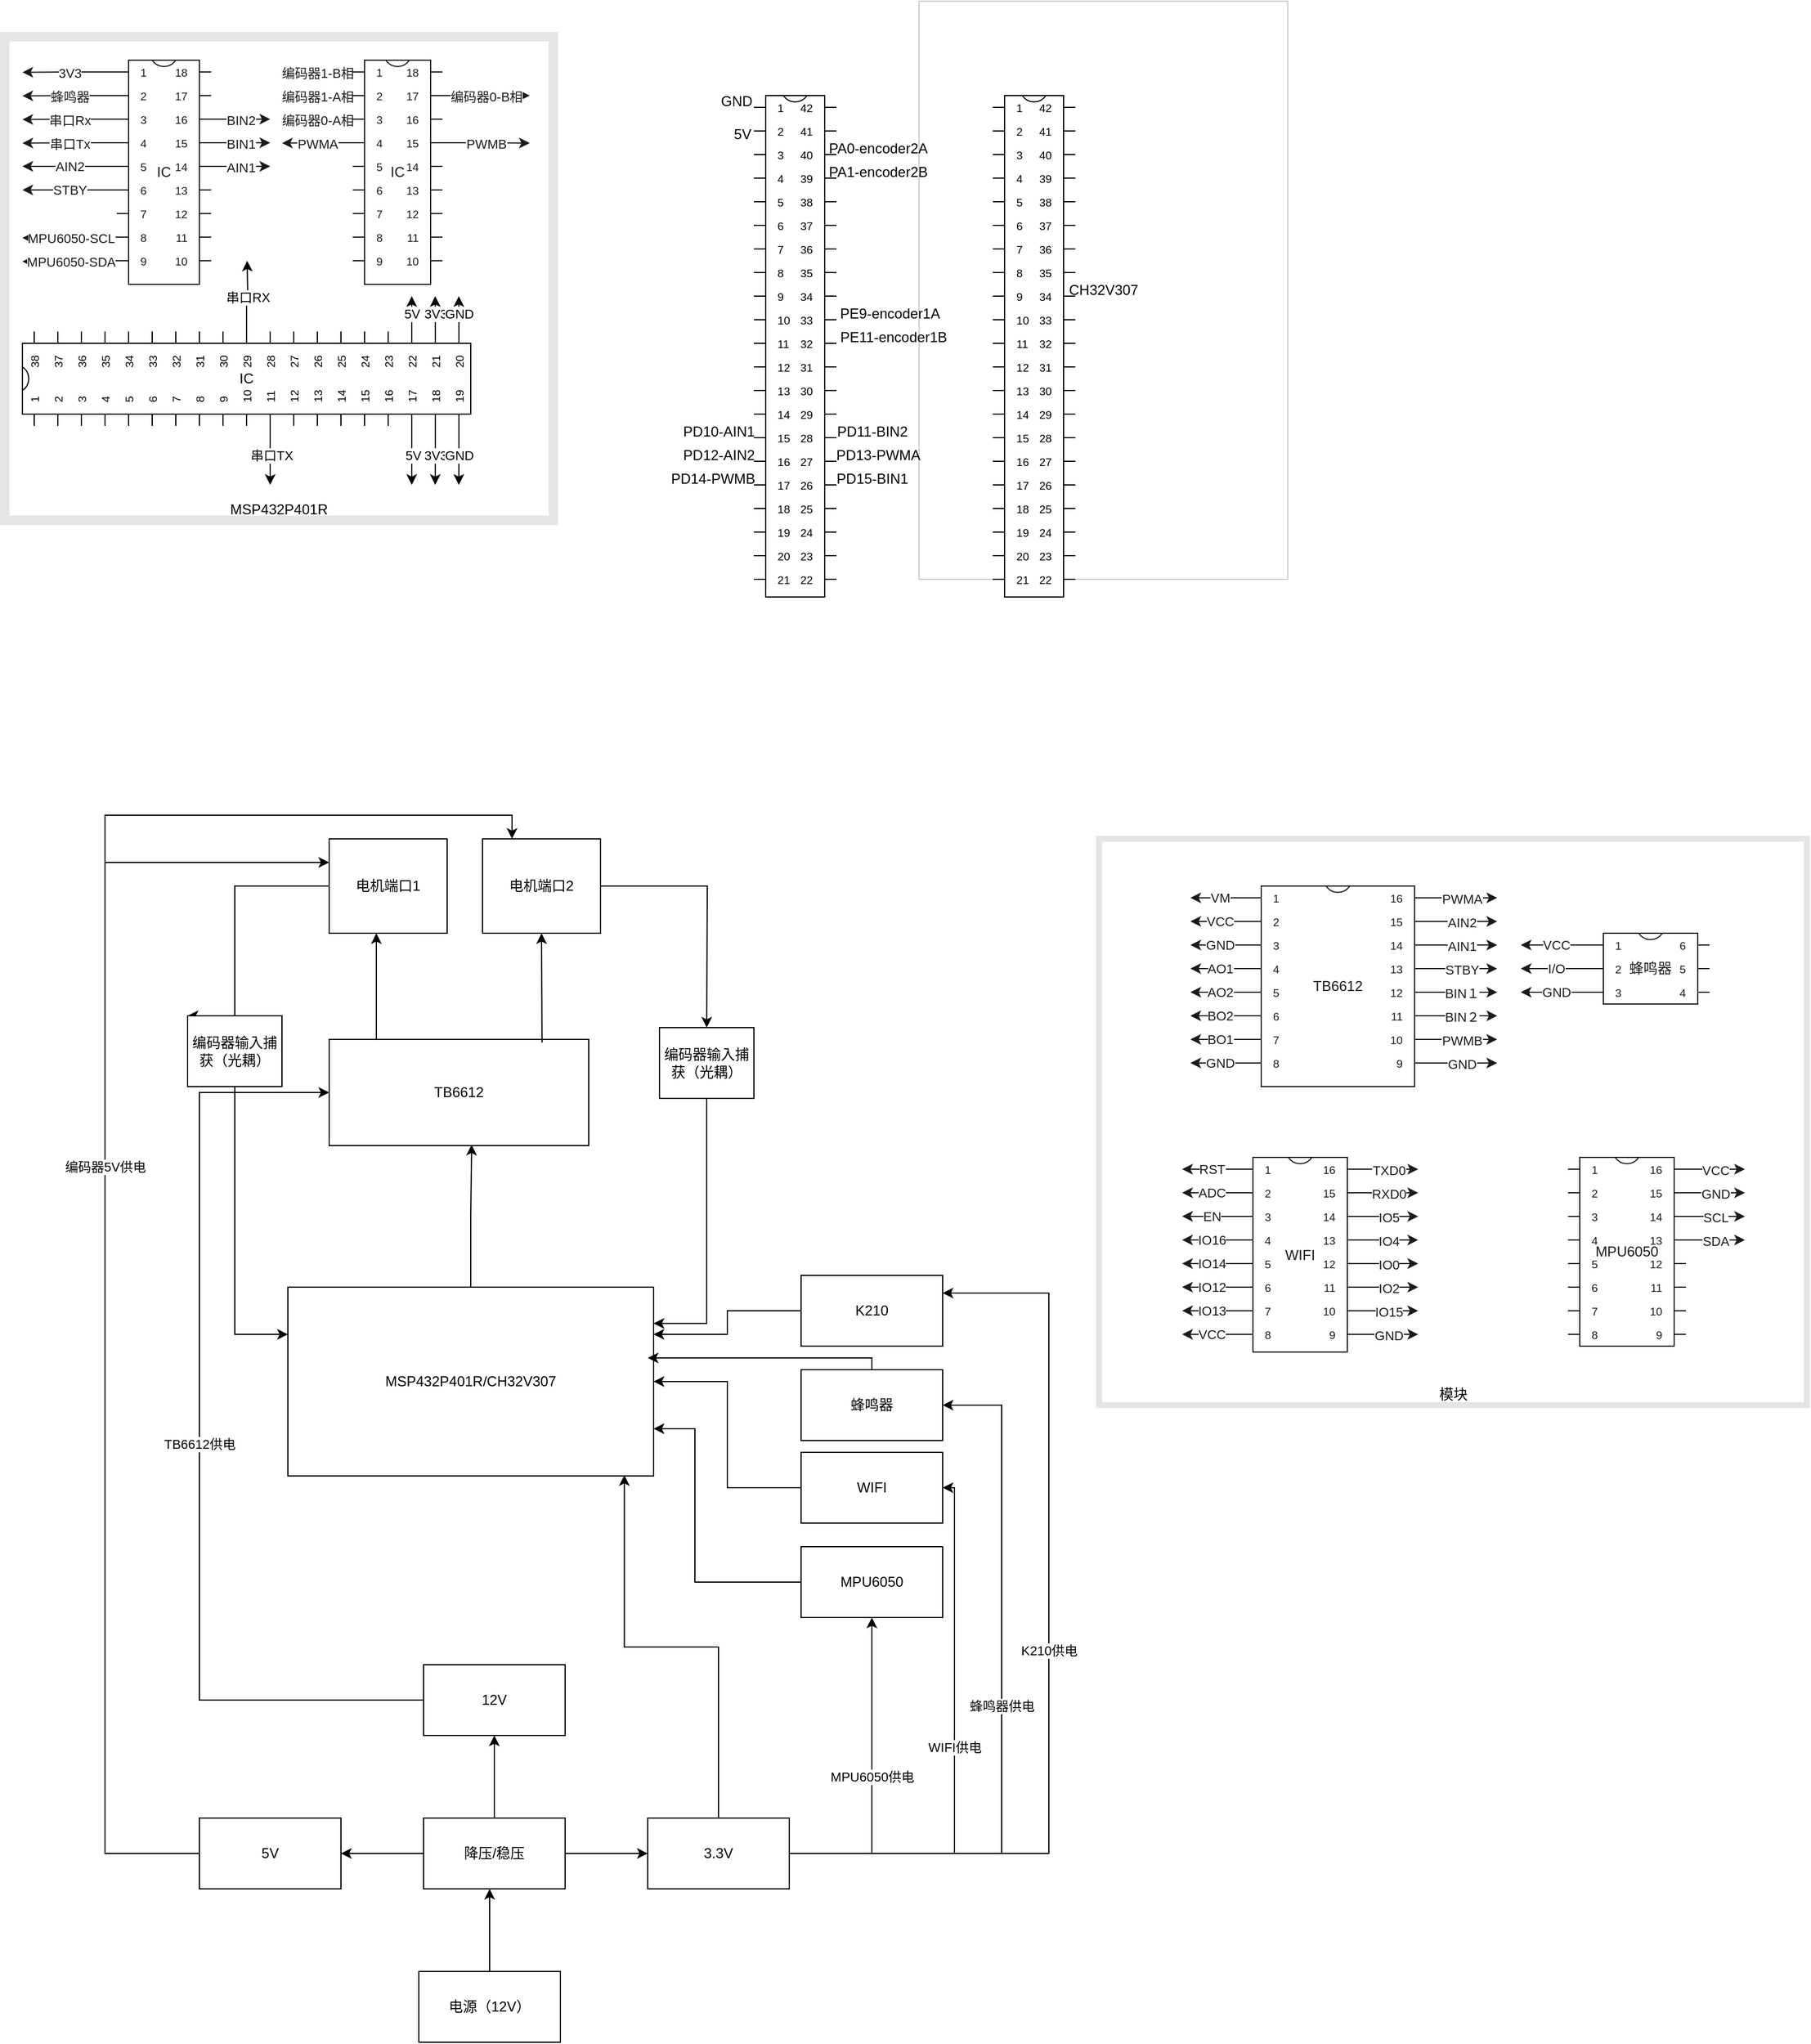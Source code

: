 <mxfile version="21.3.2" type="github">
  <diagram name="第 1 页" id="4RQRIDMLdJYoDIxO6LaD">
    <mxGraphModel dx="2133" dy="2012" grid="1" gridSize="10" guides="1" tooltips="1" connect="1" arrows="1" fold="1" page="1" pageScale="1" pageWidth="827" pageHeight="1169" math="0" shadow="0">
      <root>
        <mxCell id="0" />
        <mxCell id="1" parent="0" />
        <mxCell id="7oOkEhp5kZGitP19kNJP-5" value="3V3" style="edgeStyle=orthogonalEdgeStyle;rounded=0;orthogonalLoop=1;jettySize=auto;html=1;exitX=0;exitY=0;exitDx=0;exitDy=10;exitPerimeter=0;" parent="1" source="7oOkEhp5kZGitP19kNJP-4" edge="1">
          <mxGeometry relative="1" as="geometry">
            <mxPoint x="-1620" y="50.294" as="targetPoint" />
          </mxGeometry>
        </mxCell>
        <mxCell id="7oOkEhp5kZGitP19kNJP-6" value="蜂鸣器" style="edgeStyle=orthogonalEdgeStyle;rounded=0;orthogonalLoop=1;jettySize=auto;html=1;exitX=0;exitY=0;exitDx=0;exitDy=30;exitPerimeter=0;" parent="1" source="7oOkEhp5kZGitP19kNJP-4" edge="1">
          <mxGeometry relative="1" as="geometry">
            <mxPoint x="-1620" y="70.294" as="targetPoint" />
          </mxGeometry>
        </mxCell>
        <mxCell id="7oOkEhp5kZGitP19kNJP-7" value="串口Rx" style="edgeStyle=orthogonalEdgeStyle;rounded=0;orthogonalLoop=1;jettySize=auto;html=1;exitX=0;exitY=0;exitDx=0;exitDy=50;exitPerimeter=0;" parent="1" source="7oOkEhp5kZGitP19kNJP-4" edge="1">
          <mxGeometry relative="1" as="geometry">
            <mxPoint x="-1620" y="90.294" as="targetPoint" />
          </mxGeometry>
        </mxCell>
        <mxCell id="7oOkEhp5kZGitP19kNJP-8" value="串口Tx" style="edgeStyle=orthogonalEdgeStyle;rounded=0;orthogonalLoop=1;jettySize=auto;html=1;exitX=0;exitY=0;exitDx=0;exitDy=70;exitPerimeter=0;" parent="1" source="7oOkEhp5kZGitP19kNJP-4" edge="1">
          <mxGeometry relative="1" as="geometry">
            <mxPoint x="-1620" y="110.294" as="targetPoint" />
          </mxGeometry>
        </mxCell>
        <mxCell id="7oOkEhp5kZGitP19kNJP-9" value="MPU6050-SCL" style="edgeStyle=orthogonalEdgeStyle;rounded=0;orthogonalLoop=1;jettySize=auto;html=1;exitX=0;exitY=0;exitDx=0;exitDy=150;exitPerimeter=0;" parent="1" source="7oOkEhp5kZGitP19kNJP-4" edge="1">
          <mxGeometry relative="1" as="geometry">
            <mxPoint x="-1620" y="190.588" as="targetPoint" />
          </mxGeometry>
        </mxCell>
        <mxCell id="7oOkEhp5kZGitP19kNJP-10" value="MPU6050-SDA" style="edgeStyle=orthogonalEdgeStyle;rounded=0;orthogonalLoop=1;jettySize=auto;html=1;exitX=0;exitY=0;exitDx=0;exitDy=170;exitPerimeter=0;" parent="1" source="7oOkEhp5kZGitP19kNJP-4" edge="1">
          <mxGeometry relative="1" as="geometry">
            <mxPoint x="-1620" y="210.588" as="targetPoint" />
          </mxGeometry>
        </mxCell>
        <mxCell id="MO8FU0NqbktEjK6P2WLh-2" value="AIN2" style="edgeStyle=orthogonalEdgeStyle;rounded=0;orthogonalLoop=1;jettySize=auto;html=1;exitX=0;exitY=0;exitDx=0;exitDy=90;exitPerimeter=0;" edge="1" parent="1" source="7oOkEhp5kZGitP19kNJP-4">
          <mxGeometry relative="1" as="geometry">
            <mxPoint x="-1620" y="130" as="targetPoint" />
          </mxGeometry>
        </mxCell>
        <mxCell id="MO8FU0NqbktEjK6P2WLh-3" value="AIN1" style="edgeStyle=orthogonalEdgeStyle;rounded=0;orthogonalLoop=1;jettySize=auto;html=1;exitX=1;exitY=0;exitDx=0;exitDy=90;exitPerimeter=0;" edge="1" parent="1" source="7oOkEhp5kZGitP19kNJP-4">
          <mxGeometry relative="1" as="geometry">
            <mxPoint x="-1410" y="130" as="targetPoint" />
          </mxGeometry>
        </mxCell>
        <mxCell id="MO8FU0NqbktEjK6P2WLh-4" value="BIN1" style="edgeStyle=orthogonalEdgeStyle;rounded=0;orthogonalLoop=1;jettySize=auto;html=1;exitX=1;exitY=0;exitDx=0;exitDy=70;exitPerimeter=0;" edge="1" parent="1" source="7oOkEhp5kZGitP19kNJP-4">
          <mxGeometry relative="1" as="geometry">
            <mxPoint x="-1410" y="110" as="targetPoint" />
          </mxGeometry>
        </mxCell>
        <mxCell id="MO8FU0NqbktEjK6P2WLh-5" value="BIN2" style="edgeStyle=orthogonalEdgeStyle;rounded=0;orthogonalLoop=1;jettySize=auto;html=1;exitX=1;exitY=0;exitDx=0;exitDy=50;exitPerimeter=0;" edge="1" parent="1" source="7oOkEhp5kZGitP19kNJP-4">
          <mxGeometry relative="1" as="geometry">
            <mxPoint x="-1410" y="90" as="targetPoint" />
          </mxGeometry>
        </mxCell>
        <mxCell id="MO8FU0NqbktEjK6P2WLh-6" value="STBY" style="edgeStyle=orthogonalEdgeStyle;rounded=0;orthogonalLoop=1;jettySize=auto;html=1;exitX=0;exitY=0;exitDx=0;exitDy=110;exitPerimeter=0;" edge="1" parent="1" source="7oOkEhp5kZGitP19kNJP-4">
          <mxGeometry relative="1" as="geometry">
            <mxPoint x="-1620" y="150" as="targetPoint" />
          </mxGeometry>
        </mxCell>
        <mxCell id="7oOkEhp5kZGitP19kNJP-4" value="IC" style="shadow=0;dashed=0;align=center;html=1;strokeWidth=1;shape=mxgraph.electrical.logic_gates.dual_inline_ic;labelNames=a,b,c,d,e,f,g,h,i,j,k,l,m,n,o,p,q,r,s,t;whiteSpace=wrap;" parent="1" vertex="1">
          <mxGeometry x="-1540" y="40" width="80" height="190" as="geometry" />
        </mxCell>
        <mxCell id="7oOkEhp5kZGitP19kNJP-12" value="编码器1-B相" style="edgeStyle=orthogonalEdgeStyle;rounded=0;orthogonalLoop=1;jettySize=auto;html=1;exitX=0;exitY=0;exitDx=0;exitDy=10;exitPerimeter=0;" parent="1" source="7oOkEhp5kZGitP19kNJP-11" edge="1">
          <mxGeometry relative="1" as="geometry">
            <mxPoint x="-1400" y="50.294" as="targetPoint" />
          </mxGeometry>
        </mxCell>
        <mxCell id="7oOkEhp5kZGitP19kNJP-13" value="编码器1-A相" style="edgeStyle=orthogonalEdgeStyle;rounded=0;orthogonalLoop=1;jettySize=auto;html=1;exitX=0;exitY=0;exitDx=0;exitDy=30;exitPerimeter=0;" parent="1" source="7oOkEhp5kZGitP19kNJP-11" edge="1">
          <mxGeometry relative="1" as="geometry">
            <mxPoint x="-1400" y="70.294" as="targetPoint" />
          </mxGeometry>
        </mxCell>
        <mxCell id="7oOkEhp5kZGitP19kNJP-14" value="编码器0-A相" style="edgeStyle=orthogonalEdgeStyle;rounded=0;orthogonalLoop=1;jettySize=auto;html=1;exitX=0;exitY=0;exitDx=0;exitDy=50;exitPerimeter=0;" parent="1" source="7oOkEhp5kZGitP19kNJP-11" edge="1">
          <mxGeometry relative="1" as="geometry">
            <mxPoint x="-1400" y="90.294" as="targetPoint" />
          </mxGeometry>
        </mxCell>
        <mxCell id="7oOkEhp5kZGitP19kNJP-15" value="编码器0-B相" style="edgeStyle=orthogonalEdgeStyle;rounded=0;orthogonalLoop=1;jettySize=auto;html=1;exitX=1;exitY=0;exitDx=0;exitDy=30;exitPerimeter=0;" parent="1" source="7oOkEhp5kZGitP19kNJP-11" edge="1">
          <mxGeometry relative="1" as="geometry">
            <mxPoint x="-1190" y="70" as="targetPoint" />
          </mxGeometry>
        </mxCell>
        <mxCell id="7oOkEhp5kZGitP19kNJP-16" value="PWMA" style="edgeStyle=orthogonalEdgeStyle;rounded=0;orthogonalLoop=1;jettySize=auto;html=1;exitX=0;exitY=0;exitDx=0;exitDy=70;exitPerimeter=0;" parent="1" source="7oOkEhp5kZGitP19kNJP-11" edge="1">
          <mxGeometry relative="1" as="geometry">
            <mxPoint x="-1400" y="110.294" as="targetPoint" />
          </mxGeometry>
        </mxCell>
        <mxCell id="7oOkEhp5kZGitP19kNJP-17" value="PWMB" style="edgeStyle=orthogonalEdgeStyle;rounded=0;orthogonalLoop=1;jettySize=auto;html=1;exitX=1;exitY=0;exitDx=0;exitDy=70;exitPerimeter=0;" parent="1" source="7oOkEhp5kZGitP19kNJP-11" edge="1">
          <mxGeometry relative="1" as="geometry">
            <mxPoint x="-1190" y="110.294" as="targetPoint" />
          </mxGeometry>
        </mxCell>
        <mxCell id="7oOkEhp5kZGitP19kNJP-11" value="IC" style="shadow=0;dashed=0;align=center;html=1;strokeWidth=1;shape=mxgraph.electrical.logic_gates.dual_inline_ic;labelNames=a,b,c,d,e,f,g,h,i,j,k,l,m,n,o,p,q,r,s,t;whiteSpace=wrap;" parent="1" vertex="1">
          <mxGeometry x="-1340" y="40" width="76" height="190" as="geometry" />
        </mxCell>
        <mxCell id="7oOkEhp5kZGitP19kNJP-21" value="MSP432P401R" style="rounded=0;whiteSpace=wrap;html=1;opacity=10;strokeWidth=8;verticalAlign=bottom;" parent="1" vertex="1">
          <mxGeometry x="-1635" y="20" width="465" height="410" as="geometry" />
        </mxCell>
        <mxCell id="mtPJdMyPD3it5thuRqm9-3" value="CH32V307" style="rounded=0;whiteSpace=wrap;html=1;direction=west;opacity=20;" parent="1" vertex="1">
          <mxGeometry x="-860" y="-10" width="312.5" height="490" as="geometry" />
        </mxCell>
        <mxCell id="kjnaJpP2lzRste4OKSby-2" style="edgeStyle=orthogonalEdgeStyle;rounded=0;orthogonalLoop=1;jettySize=auto;html=1;" edge="1" parent="1">
          <mxGeometry relative="1" as="geometry">
            <mxPoint x="-1030" y="80.053" as="targetPoint" />
            <mxPoint x="-1030" y="80" as="sourcePoint" />
          </mxGeometry>
        </mxCell>
        <mxCell id="mtPJdMyPD3it5thuRqm9-6" value="" style="shadow=0;dashed=0;align=center;html=1;strokeWidth=1;shape=mxgraph.electrical.logic_gates.dual_inline_ic;labelNames=a,b,c,d,e,f,g,h,i,j,k,l,m,n,o,p,q,r,s,t;whiteSpace=wrap;direction=east;" parent="1" vertex="1">
          <mxGeometry x="-1000" y="70" width="70" height="425" as="geometry" />
        </mxCell>
        <mxCell id="mtPJdMyPD3it5thuRqm9-8" value="" style="shadow=0;dashed=0;align=center;html=1;strokeWidth=1;shape=mxgraph.electrical.logic_gates.dual_inline_ic;labelNames=a,b,c,d,e,f,g,h,i,j,k,l,m,n,o,p,q,r,s,t;whiteSpace=wrap;direction=east;" parent="1" vertex="1">
          <mxGeometry x="-797.5" y="70" width="70" height="425" as="geometry" />
        </mxCell>
        <mxCell id="7oOkEhp5kZGitP19kNJP-30" value="串口RX" style="edgeStyle=orthogonalEdgeStyle;rounded=0;orthogonalLoop=1;jettySize=auto;html=1;exitX=1;exitY=0;exitDx=0;exitDy=190;exitPerimeter=0;" parent="1" source="7oOkEhp5kZGitP19kNJP-23" edge="1">
          <mxGeometry relative="1" as="geometry">
            <mxPoint x="-1429.529" y="210" as="targetPoint" />
          </mxGeometry>
        </mxCell>
        <mxCell id="7oOkEhp5kZGitP19kNJP-31" value="串口TX" style="edgeStyle=orthogonalEdgeStyle;rounded=0;orthogonalLoop=1;jettySize=auto;html=1;exitX=0;exitY=0;exitDx=0;exitDy=210;exitPerimeter=0;" parent="1" source="7oOkEhp5kZGitP19kNJP-23" edge="1">
          <mxGeometry relative="1" as="geometry">
            <mxPoint x="-1410" y="400" as="targetPoint" />
          </mxGeometry>
        </mxCell>
        <mxCell id="7oOkEhp5kZGitP19kNJP-32" value="5V" style="edgeStyle=orthogonalEdgeStyle;rounded=0;orthogonalLoop=1;jettySize=auto;html=1;exitX=0;exitY=0;exitDx=0;exitDy=330;exitPerimeter=0;" parent="1" source="7oOkEhp5kZGitP19kNJP-23" edge="1">
          <mxGeometry relative="1" as="geometry">
            <mxPoint x="-1290" y="400" as="targetPoint" />
          </mxGeometry>
        </mxCell>
        <mxCell id="7oOkEhp5kZGitP19kNJP-33" value="5V" style="edgeStyle=orthogonalEdgeStyle;rounded=0;orthogonalLoop=1;jettySize=auto;html=1;exitX=1;exitY=0;exitDx=0;exitDy=330;exitPerimeter=0;" parent="1" source="7oOkEhp5kZGitP19kNJP-23" edge="1">
          <mxGeometry relative="1" as="geometry">
            <mxPoint x="-1290" y="240" as="targetPoint" />
          </mxGeometry>
        </mxCell>
        <mxCell id="7oOkEhp5kZGitP19kNJP-34" value="3V3" style="edgeStyle=orthogonalEdgeStyle;rounded=0;orthogonalLoop=1;jettySize=auto;html=1;exitX=1;exitY=0;exitDx=0;exitDy=350;exitPerimeter=0;" parent="1" source="7oOkEhp5kZGitP19kNJP-23" edge="1">
          <mxGeometry relative="1" as="geometry">
            <mxPoint x="-1270.118" y="240" as="targetPoint" />
          </mxGeometry>
        </mxCell>
        <mxCell id="7oOkEhp5kZGitP19kNJP-35" value="3V3" style="edgeStyle=orthogonalEdgeStyle;rounded=0;orthogonalLoop=1;jettySize=auto;html=1;exitX=0;exitY=0;exitDx=0;exitDy=350;exitPerimeter=0;" parent="1" source="7oOkEhp5kZGitP19kNJP-23" edge="1">
          <mxGeometry relative="1" as="geometry">
            <mxPoint x="-1270.118" y="400" as="targetPoint" />
          </mxGeometry>
        </mxCell>
        <mxCell id="7oOkEhp5kZGitP19kNJP-36" value="GND" style="edgeStyle=orthogonalEdgeStyle;rounded=0;orthogonalLoop=1;jettySize=auto;html=1;exitX=1;exitY=0;exitDx=0;exitDy=370;exitPerimeter=0;" parent="1" source="7oOkEhp5kZGitP19kNJP-23" edge="1">
          <mxGeometry relative="1" as="geometry">
            <mxPoint x="-1250.118" y="240" as="targetPoint" />
          </mxGeometry>
        </mxCell>
        <mxCell id="7oOkEhp5kZGitP19kNJP-37" value="GND" style="edgeStyle=orthogonalEdgeStyle;rounded=0;orthogonalLoop=1;jettySize=auto;html=1;exitX=0;exitY=0;exitDx=0;exitDy=370;exitPerimeter=0;" parent="1" source="7oOkEhp5kZGitP19kNJP-23" edge="1">
          <mxGeometry relative="1" as="geometry">
            <mxPoint x="-1250.118" y="400" as="targetPoint" />
          </mxGeometry>
        </mxCell>
        <mxCell id="7oOkEhp5kZGitP19kNJP-23" value="IC" style="shadow=0;dashed=0;align=center;html=1;strokeWidth=1;shape=mxgraph.electrical.logic_gates.dual_inline_ic;labelNames=a,b,c,d,e,f,g,h,i,j,k,l,m,n,o,p,q,r,s,t;whiteSpace=wrap;direction=north;" parent="1" vertex="1">
          <mxGeometry x="-1620" y="270" width="380" height="80" as="geometry" />
        </mxCell>
        <mxCell id="wJLNDGD5_7E6sabM3iuJ-67" value="VM" style="edgeStyle=orthogonalEdgeStyle;rounded=0;orthogonalLoop=1;jettySize=auto;html=1;exitX=0;exitY=0;exitDx=0;exitDy=10;exitPerimeter=0;" parent="1" source="iiV69RFDK4PhL_hD-x7v-1" edge="1">
          <mxGeometry relative="1" as="geometry">
            <mxPoint x="-630" y="750" as="targetPoint" />
          </mxGeometry>
        </mxCell>
        <mxCell id="wJLNDGD5_7E6sabM3iuJ-68" value="VCC" style="edgeStyle=orthogonalEdgeStyle;rounded=0;orthogonalLoop=1;jettySize=auto;html=1;exitX=0;exitY=0;exitDx=0;exitDy=30;exitPerimeter=0;" parent="1" source="iiV69RFDK4PhL_hD-x7v-1" edge="1">
          <mxGeometry relative="1" as="geometry">
            <mxPoint x="-630" y="770" as="targetPoint" />
          </mxGeometry>
        </mxCell>
        <mxCell id="wJLNDGD5_7E6sabM3iuJ-69" value="GND" style="edgeStyle=orthogonalEdgeStyle;rounded=0;orthogonalLoop=1;jettySize=auto;html=1;exitX=0;exitY=0;exitDx=0;exitDy=50;exitPerimeter=0;" parent="1" source="iiV69RFDK4PhL_hD-x7v-1" edge="1">
          <mxGeometry relative="1" as="geometry">
            <mxPoint x="-630" y="790" as="targetPoint" />
          </mxGeometry>
        </mxCell>
        <mxCell id="wJLNDGD5_7E6sabM3iuJ-70" value="AO1" style="edgeStyle=orthogonalEdgeStyle;rounded=0;orthogonalLoop=1;jettySize=auto;html=1;exitX=0;exitY=0;exitDx=0;exitDy=70;exitPerimeter=0;" parent="1" source="iiV69RFDK4PhL_hD-x7v-1" edge="1">
          <mxGeometry relative="1" as="geometry">
            <mxPoint x="-630" y="810" as="targetPoint" />
          </mxGeometry>
        </mxCell>
        <mxCell id="wJLNDGD5_7E6sabM3iuJ-71" value="AO2" style="edgeStyle=orthogonalEdgeStyle;rounded=0;orthogonalLoop=1;jettySize=auto;html=1;exitX=0;exitY=0;exitDx=0;exitDy=90;exitPerimeter=0;" parent="1" source="iiV69RFDK4PhL_hD-x7v-1" edge="1">
          <mxGeometry relative="1" as="geometry">
            <mxPoint x="-630" y="830" as="targetPoint" />
          </mxGeometry>
        </mxCell>
        <mxCell id="wJLNDGD5_7E6sabM3iuJ-72" value="BO2" style="edgeStyle=orthogonalEdgeStyle;rounded=0;orthogonalLoop=1;jettySize=auto;html=1;exitX=0;exitY=0;exitDx=0;exitDy=110;exitPerimeter=0;" parent="1" source="iiV69RFDK4PhL_hD-x7v-1" edge="1">
          <mxGeometry relative="1" as="geometry">
            <mxPoint x="-630" y="850" as="targetPoint" />
          </mxGeometry>
        </mxCell>
        <mxCell id="wJLNDGD5_7E6sabM3iuJ-73" value="BO1" style="edgeStyle=orthogonalEdgeStyle;rounded=0;orthogonalLoop=1;jettySize=auto;html=1;exitX=0;exitY=0;exitDx=0;exitDy=130;exitPerimeter=0;" parent="1" source="iiV69RFDK4PhL_hD-x7v-1" edge="1">
          <mxGeometry relative="1" as="geometry">
            <mxPoint x="-630" y="870" as="targetPoint" />
          </mxGeometry>
        </mxCell>
        <mxCell id="wJLNDGD5_7E6sabM3iuJ-74" value="GND" style="edgeStyle=orthogonalEdgeStyle;rounded=0;orthogonalLoop=1;jettySize=auto;html=1;exitX=0;exitY=0;exitDx=0;exitDy=150;exitPerimeter=0;" parent="1" source="iiV69RFDK4PhL_hD-x7v-1" edge="1">
          <mxGeometry relative="1" as="geometry">
            <mxPoint x="-630" y="890" as="targetPoint" />
          </mxGeometry>
        </mxCell>
        <mxCell id="wJLNDGD5_7E6sabM3iuJ-75" value="PWMA" style="edgeStyle=orthogonalEdgeStyle;rounded=0;orthogonalLoop=1;jettySize=auto;html=1;exitX=1;exitY=0;exitDx=0;exitDy=10;exitPerimeter=0;" parent="1" source="iiV69RFDK4PhL_hD-x7v-1" edge="1">
          <mxGeometry relative="1" as="geometry">
            <mxPoint x="-370" y="750" as="targetPoint" />
          </mxGeometry>
        </mxCell>
        <mxCell id="wJLNDGD5_7E6sabM3iuJ-76" value="AIN2" style="edgeStyle=orthogonalEdgeStyle;rounded=0;orthogonalLoop=1;jettySize=auto;html=1;exitX=1;exitY=0;exitDx=0;exitDy=30;exitPerimeter=0;" parent="1" source="iiV69RFDK4PhL_hD-x7v-1" edge="1">
          <mxGeometry relative="1" as="geometry">
            <mxPoint x="-370" y="770" as="targetPoint" />
          </mxGeometry>
        </mxCell>
        <mxCell id="wJLNDGD5_7E6sabM3iuJ-77" value="AIN1" style="edgeStyle=orthogonalEdgeStyle;rounded=0;orthogonalLoop=1;jettySize=auto;html=1;exitX=1;exitY=0;exitDx=0;exitDy=50;exitPerimeter=0;" parent="1" source="iiV69RFDK4PhL_hD-x7v-1" edge="1">
          <mxGeometry relative="1" as="geometry">
            <mxPoint x="-370" y="790" as="targetPoint" />
          </mxGeometry>
        </mxCell>
        <mxCell id="wJLNDGD5_7E6sabM3iuJ-78" value="STBY" style="edgeStyle=orthogonalEdgeStyle;rounded=0;orthogonalLoop=1;jettySize=auto;html=1;exitX=1;exitY=0;exitDx=0;exitDy=70;exitPerimeter=0;" parent="1" source="iiV69RFDK4PhL_hD-x7v-1" edge="1">
          <mxGeometry relative="1" as="geometry">
            <mxPoint x="-370" y="810" as="targetPoint" />
          </mxGeometry>
        </mxCell>
        <mxCell id="wJLNDGD5_7E6sabM3iuJ-79" value="BIN１" style="edgeStyle=orthogonalEdgeStyle;rounded=0;orthogonalLoop=1;jettySize=auto;html=1;exitX=1;exitY=0;exitDx=0;exitDy=90;exitPerimeter=0;" parent="1" source="iiV69RFDK4PhL_hD-x7v-1" edge="1">
          <mxGeometry relative="1" as="geometry">
            <mxPoint x="-370" y="830" as="targetPoint" />
          </mxGeometry>
        </mxCell>
        <mxCell id="wJLNDGD5_7E6sabM3iuJ-80" value="BIN２" style="edgeStyle=orthogonalEdgeStyle;rounded=0;orthogonalLoop=1;jettySize=auto;html=1;exitX=1;exitY=0;exitDx=0;exitDy=110;exitPerimeter=0;" parent="1" source="iiV69RFDK4PhL_hD-x7v-1" edge="1">
          <mxGeometry relative="1" as="geometry">
            <mxPoint x="-370" y="850" as="targetPoint" />
          </mxGeometry>
        </mxCell>
        <mxCell id="wJLNDGD5_7E6sabM3iuJ-81" value="PWMB" style="edgeStyle=orthogonalEdgeStyle;rounded=0;orthogonalLoop=1;jettySize=auto;html=1;exitX=1;exitY=0;exitDx=0;exitDy=130;exitPerimeter=0;" parent="1" source="iiV69RFDK4PhL_hD-x7v-1" edge="1">
          <mxGeometry relative="1" as="geometry">
            <mxPoint x="-370" y="870" as="targetPoint" />
          </mxGeometry>
        </mxCell>
        <mxCell id="wJLNDGD5_7E6sabM3iuJ-82" value="GND" style="edgeStyle=orthogonalEdgeStyle;rounded=0;orthogonalLoop=1;jettySize=auto;html=1;exitX=1;exitY=0;exitDx=0;exitDy=150;exitPerimeter=0;" parent="1" source="iiV69RFDK4PhL_hD-x7v-1" edge="1">
          <mxGeometry relative="1" as="geometry">
            <mxPoint x="-370" y="890" as="targetPoint" />
          </mxGeometry>
        </mxCell>
        <mxCell id="iiV69RFDK4PhL_hD-x7v-1" value="TB6612" style="shadow=0;dashed=0;align=center;html=1;strokeWidth=1;shape=mxgraph.electrical.logic_gates.dual_inline_ic;labelNames=a,b,c,d,e,f,g,h,i,j,k,l,m,n,o,p,q,r,s,t;whiteSpace=wrap;" parent="1" vertex="1">
          <mxGeometry x="-580" y="740" width="150" height="170" as="geometry" />
        </mxCell>
        <mxCell id="wJLNDGD5_7E6sabM3iuJ-47" value="RST" style="edgeStyle=orthogonalEdgeStyle;rounded=0;orthogonalLoop=1;jettySize=auto;html=1;exitX=0;exitY=0;exitDx=0;exitDy=10;exitPerimeter=0;" parent="1" source="iiV69RFDK4PhL_hD-x7v-5" edge="1">
          <mxGeometry relative="1" as="geometry">
            <mxPoint x="-637" y="980" as="targetPoint" />
          </mxGeometry>
        </mxCell>
        <mxCell id="wJLNDGD5_7E6sabM3iuJ-48" value="ADC" style="edgeStyle=orthogonalEdgeStyle;rounded=0;orthogonalLoop=1;jettySize=auto;html=1;exitX=0;exitY=0;exitDx=0;exitDy=30;exitPerimeter=0;" parent="1" source="iiV69RFDK4PhL_hD-x7v-5" edge="1">
          <mxGeometry relative="1" as="geometry">
            <mxPoint x="-637" y="1000" as="targetPoint" />
          </mxGeometry>
        </mxCell>
        <mxCell id="wJLNDGD5_7E6sabM3iuJ-49" value="EN" style="edgeStyle=orthogonalEdgeStyle;rounded=0;orthogonalLoop=1;jettySize=auto;html=1;exitX=0;exitY=0;exitDx=0;exitDy=50;exitPerimeter=0;" parent="1" source="iiV69RFDK4PhL_hD-x7v-5" edge="1">
          <mxGeometry relative="1" as="geometry">
            <mxPoint x="-637" y="1020" as="targetPoint" />
          </mxGeometry>
        </mxCell>
        <mxCell id="wJLNDGD5_7E6sabM3iuJ-50" value="IO16" style="edgeStyle=orthogonalEdgeStyle;rounded=0;orthogonalLoop=1;jettySize=auto;html=1;exitX=0;exitY=0;exitDx=0;exitDy=70;exitPerimeter=0;" parent="1" source="iiV69RFDK4PhL_hD-x7v-5" edge="1">
          <mxGeometry relative="1" as="geometry">
            <mxPoint x="-637" y="1040" as="targetPoint" />
          </mxGeometry>
        </mxCell>
        <mxCell id="wJLNDGD5_7E6sabM3iuJ-51" value="IO14" style="edgeStyle=orthogonalEdgeStyle;rounded=0;orthogonalLoop=1;jettySize=auto;html=1;exitX=0;exitY=0;exitDx=0;exitDy=90;exitPerimeter=0;" parent="1" source="iiV69RFDK4PhL_hD-x7v-5" edge="1">
          <mxGeometry relative="1" as="geometry">
            <mxPoint x="-637" y="1060" as="targetPoint" />
          </mxGeometry>
        </mxCell>
        <mxCell id="wJLNDGD5_7E6sabM3iuJ-52" value="IO12" style="edgeStyle=orthogonalEdgeStyle;rounded=0;orthogonalLoop=1;jettySize=auto;html=1;exitX=0;exitY=0;exitDx=0;exitDy=110;exitPerimeter=0;" parent="1" source="iiV69RFDK4PhL_hD-x7v-5" edge="1">
          <mxGeometry relative="1" as="geometry">
            <mxPoint x="-637" y="1080" as="targetPoint" />
          </mxGeometry>
        </mxCell>
        <mxCell id="wJLNDGD5_7E6sabM3iuJ-53" value="IO13" style="edgeStyle=orthogonalEdgeStyle;rounded=0;orthogonalLoop=1;jettySize=auto;html=1;exitX=0;exitY=0;exitDx=0;exitDy=130;exitPerimeter=0;" parent="1" source="iiV69RFDK4PhL_hD-x7v-5" edge="1">
          <mxGeometry relative="1" as="geometry">
            <mxPoint x="-637" y="1100" as="targetPoint" />
          </mxGeometry>
        </mxCell>
        <mxCell id="wJLNDGD5_7E6sabM3iuJ-54" value="VCC" style="edgeStyle=orthogonalEdgeStyle;rounded=0;orthogonalLoop=1;jettySize=auto;html=1;exitX=0;exitY=0;exitDx=0;exitDy=150;exitPerimeter=0;" parent="1" source="iiV69RFDK4PhL_hD-x7v-5" edge="1">
          <mxGeometry relative="1" as="geometry">
            <mxPoint x="-637" y="1120" as="targetPoint" />
          </mxGeometry>
        </mxCell>
        <mxCell id="wJLNDGD5_7E6sabM3iuJ-55" value="TXD0" style="edgeStyle=orthogonalEdgeStyle;rounded=0;orthogonalLoop=1;jettySize=auto;html=1;exitX=1;exitY=0;exitDx=0;exitDy=10;exitPerimeter=0;" parent="1" source="iiV69RFDK4PhL_hD-x7v-5" edge="1">
          <mxGeometry relative="1" as="geometry">
            <mxPoint x="-437" y="980" as="targetPoint" />
          </mxGeometry>
        </mxCell>
        <mxCell id="wJLNDGD5_7E6sabM3iuJ-56" value="RXD0" style="edgeStyle=orthogonalEdgeStyle;rounded=0;orthogonalLoop=1;jettySize=auto;html=1;exitX=1;exitY=0;exitDx=0;exitDy=30;exitPerimeter=0;" parent="1" source="iiV69RFDK4PhL_hD-x7v-5" edge="1">
          <mxGeometry relative="1" as="geometry">
            <mxPoint x="-437" y="1000" as="targetPoint" />
          </mxGeometry>
        </mxCell>
        <mxCell id="wJLNDGD5_7E6sabM3iuJ-57" value="IO5" style="edgeStyle=orthogonalEdgeStyle;rounded=0;orthogonalLoop=1;jettySize=auto;html=1;exitX=1;exitY=0;exitDx=0;exitDy=50;exitPerimeter=0;" parent="1" source="iiV69RFDK4PhL_hD-x7v-5" edge="1">
          <mxGeometry relative="1" as="geometry">
            <mxPoint x="-437" y="1020" as="targetPoint" />
          </mxGeometry>
        </mxCell>
        <mxCell id="wJLNDGD5_7E6sabM3iuJ-58" value="IO4" style="edgeStyle=orthogonalEdgeStyle;rounded=0;orthogonalLoop=1;jettySize=auto;html=1;exitX=1;exitY=0;exitDx=0;exitDy=70;exitPerimeter=0;" parent="1" source="iiV69RFDK4PhL_hD-x7v-5" edge="1">
          <mxGeometry relative="1" as="geometry">
            <mxPoint x="-437" y="1040" as="targetPoint" />
          </mxGeometry>
        </mxCell>
        <mxCell id="wJLNDGD5_7E6sabM3iuJ-59" value="IO0" style="edgeStyle=orthogonalEdgeStyle;rounded=0;orthogonalLoop=1;jettySize=auto;html=1;exitX=1;exitY=0;exitDx=0;exitDy=90;exitPerimeter=0;" parent="1" source="iiV69RFDK4PhL_hD-x7v-5" edge="1">
          <mxGeometry relative="1" as="geometry">
            <mxPoint x="-437" y="1060" as="targetPoint" />
          </mxGeometry>
        </mxCell>
        <mxCell id="wJLNDGD5_7E6sabM3iuJ-60" value="IO2" style="edgeStyle=orthogonalEdgeStyle;rounded=0;orthogonalLoop=1;jettySize=auto;html=1;exitX=1;exitY=0;exitDx=0;exitDy=110;exitPerimeter=0;" parent="1" source="iiV69RFDK4PhL_hD-x7v-5" edge="1">
          <mxGeometry relative="1" as="geometry">
            <mxPoint x="-437" y="1080" as="targetPoint" />
          </mxGeometry>
        </mxCell>
        <mxCell id="wJLNDGD5_7E6sabM3iuJ-61" value="IO15" style="edgeStyle=orthogonalEdgeStyle;rounded=0;orthogonalLoop=1;jettySize=auto;html=1;exitX=1;exitY=0;exitDx=0;exitDy=130;exitPerimeter=0;" parent="1" source="iiV69RFDK4PhL_hD-x7v-5" edge="1">
          <mxGeometry relative="1" as="geometry">
            <mxPoint x="-437" y="1100" as="targetPoint" />
          </mxGeometry>
        </mxCell>
        <mxCell id="wJLNDGD5_7E6sabM3iuJ-62" value="GND" style="edgeStyle=orthogonalEdgeStyle;rounded=0;orthogonalLoop=1;jettySize=auto;html=1;exitX=1;exitY=0;exitDx=0;exitDy=150;exitPerimeter=0;" parent="1" source="iiV69RFDK4PhL_hD-x7v-5" edge="1">
          <mxGeometry relative="1" as="geometry">
            <mxPoint x="-437" y="1120" as="targetPoint" />
          </mxGeometry>
        </mxCell>
        <mxCell id="iiV69RFDK4PhL_hD-x7v-5" value="WIFI" style="shadow=0;dashed=0;align=center;html=1;strokeWidth=1;shape=mxgraph.electrical.logic_gates.dual_inline_ic;labelNames=a,b,c,d,e,f,g,h,i,j,k,l,m,n,o,p,q,r,s,t;whiteSpace=wrap;" parent="1" vertex="1">
          <mxGeometry x="-587" y="970" width="100" height="165" as="geometry" />
        </mxCell>
        <mxCell id="vJAs976k1ni2Q5E1Urd4-1" value="" style="edgeStyle=orthogonalEdgeStyle;rounded=0;orthogonalLoop=1;jettySize=auto;html=1;" parent="1" source="vJAs976k1ni2Q5E1Urd4-2" target="vJAs976k1ni2Q5E1Urd4-4" edge="1">
          <mxGeometry relative="1" as="geometry">
            <Array as="points">
              <mxPoint x="-1320" y="810" />
              <mxPoint x="-1320" y="810" />
            </Array>
          </mxGeometry>
        </mxCell>
        <mxCell id="vJAs976k1ni2Q5E1Urd4-2" value="TB6612" style="rounded=0;whiteSpace=wrap;html=1;" parent="1" vertex="1">
          <mxGeometry x="-1360" y="870" width="220" height="90" as="geometry" />
        </mxCell>
        <mxCell id="vJAs976k1ni2Q5E1Urd4-3" style="edgeStyle=orthogonalEdgeStyle;rounded=0;orthogonalLoop=1;jettySize=auto;html=1;" parent="1" source="vJAs976k1ni2Q5E1Urd4-4" edge="1">
          <mxGeometry relative="1" as="geometry">
            <mxPoint x="-1480" y="850" as="targetPoint" />
            <Array as="points">
              <mxPoint x="-1440" y="740" />
              <mxPoint x="-1440" y="850" />
            </Array>
          </mxGeometry>
        </mxCell>
        <mxCell id="vJAs976k1ni2Q5E1Urd4-4" value="电机端口1" style="rounded=0;whiteSpace=wrap;html=1;" parent="1" vertex="1">
          <mxGeometry x="-1360" y="700" width="100" height="80" as="geometry" />
        </mxCell>
        <mxCell id="vJAs976k1ni2Q5E1Urd4-5" value="" style="endArrow=classic;html=1;rounded=0;exitX=0.82;exitY=0.029;exitDx=0;exitDy=0;exitPerimeter=0;" parent="1" source="vJAs976k1ni2Q5E1Urd4-2" edge="1">
          <mxGeometry width="50" height="50" relative="1" as="geometry">
            <mxPoint x="-1210" y="830" as="sourcePoint" />
            <mxPoint x="-1180" y="780" as="targetPoint" />
          </mxGeometry>
        </mxCell>
        <mxCell id="vJAs976k1ni2Q5E1Urd4-6" style="edgeStyle=orthogonalEdgeStyle;rounded=0;orthogonalLoop=1;jettySize=auto;html=1;" parent="1" source="vJAs976k1ni2Q5E1Urd4-7" edge="1">
          <mxGeometry relative="1" as="geometry">
            <mxPoint x="-1040" y="860" as="targetPoint" />
          </mxGeometry>
        </mxCell>
        <mxCell id="vJAs976k1ni2Q5E1Urd4-7" value="电机端口2" style="rounded=0;whiteSpace=wrap;html=1;" parent="1" vertex="1">
          <mxGeometry x="-1230" y="700" width="100" height="80" as="geometry" />
        </mxCell>
        <mxCell id="wJLNDGD5_7E6sabM3iuJ-44" style="edgeStyle=orthogonalEdgeStyle;rounded=0;orthogonalLoop=1;jettySize=auto;html=1;entryX=0.549;entryY=0.992;entryDx=0;entryDy=0;entryPerimeter=0;" parent="1" source="vJAs976k1ni2Q5E1Urd4-11" target="vJAs976k1ni2Q5E1Urd4-2" edge="1">
          <mxGeometry relative="1" as="geometry" />
        </mxCell>
        <mxCell id="vJAs976k1ni2Q5E1Urd4-11" value="MSP432P401R/CH32V307" style="rounded=0;whiteSpace=wrap;html=1;" parent="1" vertex="1">
          <mxGeometry x="-1395" y="1080" width="310" height="160" as="geometry" />
        </mxCell>
        <mxCell id="wJLNDGD5_7E6sabM3iuJ-84" style="edgeStyle=orthogonalEdgeStyle;rounded=0;orthogonalLoop=1;jettySize=auto;html=1;entryX=1;entryY=0.75;entryDx=0;entryDy=0;" parent="1" source="vJAs976k1ni2Q5E1Urd4-12" target="vJAs976k1ni2Q5E1Urd4-11" edge="1">
          <mxGeometry relative="1" as="geometry">
            <Array as="points">
              <mxPoint x="-1050" y="1330" />
              <mxPoint x="-1050" y="1200" />
            </Array>
          </mxGeometry>
        </mxCell>
        <mxCell id="vJAs976k1ni2Q5E1Urd4-12" value="MPU6050" style="rounded=0;whiteSpace=wrap;html=1;" parent="1" vertex="1">
          <mxGeometry x="-960" y="1300" width="120" height="60" as="geometry" />
        </mxCell>
        <mxCell id="wJLNDGD5_7E6sabM3iuJ-4" style="edgeStyle=orthogonalEdgeStyle;rounded=0;orthogonalLoop=1;jettySize=auto;html=1;entryX=1;entryY=0.5;entryDx=0;entryDy=0;" parent="1" source="vJAs976k1ni2Q5E1Urd4-13" target="vJAs976k1ni2Q5E1Urd4-11" edge="1">
          <mxGeometry relative="1" as="geometry" />
        </mxCell>
        <mxCell id="vJAs976k1ni2Q5E1Urd4-13" value="WIFI" style="rounded=0;whiteSpace=wrap;html=1;" parent="1" vertex="1">
          <mxGeometry x="-960" y="1220" width="120" height="60" as="geometry" />
        </mxCell>
        <mxCell id="wJLNDGD5_7E6sabM3iuJ-25" style="edgeStyle=orthogonalEdgeStyle;rounded=0;orthogonalLoop=1;jettySize=auto;html=1;entryX=1;entryY=0.192;entryDx=0;entryDy=0;entryPerimeter=0;" parent="1" source="vJAs976k1ni2Q5E1Urd4-15" target="vJAs976k1ni2Q5E1Urd4-11" edge="1">
          <mxGeometry relative="1" as="geometry">
            <Array as="points">
              <mxPoint x="-1040" y="1111" />
            </Array>
          </mxGeometry>
        </mxCell>
        <mxCell id="vJAs976k1ni2Q5E1Urd4-15" value="编码器输入捕获（光耦）" style="rounded=0;whiteSpace=wrap;html=1;" parent="1" vertex="1">
          <mxGeometry x="-1080" y="860" width="80" height="60" as="geometry" />
        </mxCell>
        <mxCell id="vJAs976k1ni2Q5E1Urd4-16" style="edgeStyle=orthogonalEdgeStyle;rounded=0;orthogonalLoop=1;jettySize=auto;html=1;entryX=0;entryY=0.25;entryDx=0;entryDy=0;exitX=0.5;exitY=1;exitDx=0;exitDy=0;" parent="1" source="vJAs976k1ni2Q5E1Urd4-17" target="vJAs976k1ni2Q5E1Urd4-11" edge="1">
          <mxGeometry relative="1" as="geometry">
            <mxPoint x="-1480" y="1100.0" as="targetPoint" />
          </mxGeometry>
        </mxCell>
        <mxCell id="vJAs976k1ni2Q5E1Urd4-17" value="编码器输入捕获（光耦）" style="rounded=0;whiteSpace=wrap;html=1;" parent="1" vertex="1">
          <mxGeometry x="-1480" y="850" width="80" height="60" as="geometry" />
        </mxCell>
        <mxCell id="wJLNDGD5_7E6sabM3iuJ-63" value="VCC" style="edgeStyle=orthogonalEdgeStyle;rounded=0;orthogonalLoop=1;jettySize=auto;html=1;exitX=1;exitY=0;exitDx=0;exitDy=10;exitPerimeter=0;" parent="1" source="irY0sYa_XadtbP5l9ZgZ-5" edge="1">
          <mxGeometry relative="1" as="geometry">
            <mxPoint x="-160" y="980" as="targetPoint" />
          </mxGeometry>
        </mxCell>
        <mxCell id="wJLNDGD5_7E6sabM3iuJ-64" value="GND" style="edgeStyle=orthogonalEdgeStyle;rounded=0;orthogonalLoop=1;jettySize=auto;html=1;exitX=1;exitY=0;exitDx=0;exitDy=30;exitPerimeter=0;" parent="1" source="irY0sYa_XadtbP5l9ZgZ-5" edge="1">
          <mxGeometry relative="1" as="geometry">
            <mxPoint x="-160" y="1000" as="targetPoint" />
          </mxGeometry>
        </mxCell>
        <mxCell id="wJLNDGD5_7E6sabM3iuJ-65" value="SCL" style="edgeStyle=orthogonalEdgeStyle;rounded=0;orthogonalLoop=1;jettySize=auto;html=1;exitX=1;exitY=0;exitDx=0;exitDy=50;exitPerimeter=0;" parent="1" source="irY0sYa_XadtbP5l9ZgZ-5" edge="1">
          <mxGeometry relative="1" as="geometry">
            <mxPoint x="-160" y="1020" as="targetPoint" />
          </mxGeometry>
        </mxCell>
        <mxCell id="wJLNDGD5_7E6sabM3iuJ-66" value="SDA" style="edgeStyle=orthogonalEdgeStyle;rounded=0;orthogonalLoop=1;jettySize=auto;html=1;exitX=1;exitY=0;exitDx=0;exitDy=70;exitPerimeter=0;" parent="1" source="irY0sYa_XadtbP5l9ZgZ-5" edge="1">
          <mxGeometry relative="1" as="geometry">
            <mxPoint x="-160" y="1040" as="targetPoint" />
          </mxGeometry>
        </mxCell>
        <mxCell id="irY0sYa_XadtbP5l9ZgZ-5" value="MPU6050" style="shadow=0;dashed=0;align=center;html=1;strokeWidth=1;shape=mxgraph.electrical.logic_gates.dual_inline_ic;labelNames=a,b,c,d,e,f,g,h,i,j,k,l,m,n,o,p,q,r,s,t;whiteSpace=wrap;" parent="1" vertex="1">
          <mxGeometry x="-310" y="970" width="100" height="160" as="geometry" />
        </mxCell>
        <mxCell id="irY0sYa_XadtbP5l9ZgZ-6" value="VCC" style="edgeStyle=orthogonalEdgeStyle;rounded=0;orthogonalLoop=1;jettySize=auto;html=1;exitX=0;exitY=0;exitDx=0;exitDy=10;exitPerimeter=0;" parent="1" source="irY0sYa_XadtbP5l9ZgZ-9" edge="1">
          <mxGeometry relative="1" as="geometry">
            <mxPoint x="-350" y="790" as="targetPoint" />
            <Array as="points">
              <mxPoint x="-340" y="790" />
            </Array>
          </mxGeometry>
        </mxCell>
        <mxCell id="irY0sYa_XadtbP5l9ZgZ-7" value="I/O" style="edgeStyle=orthogonalEdgeStyle;rounded=0;orthogonalLoop=1;jettySize=auto;html=1;exitX=0;exitY=0;exitDx=0;exitDy=30;exitPerimeter=0;" parent="1" source="irY0sYa_XadtbP5l9ZgZ-9" edge="1">
          <mxGeometry relative="1" as="geometry">
            <mxPoint x="-350" y="810" as="targetPoint" />
          </mxGeometry>
        </mxCell>
        <mxCell id="irY0sYa_XadtbP5l9ZgZ-8" value="GND" style="edgeStyle=orthogonalEdgeStyle;rounded=0;orthogonalLoop=1;jettySize=auto;html=1;exitX=0;exitY=0;exitDx=0;exitDy=50;exitPerimeter=0;" parent="1" source="irY0sYa_XadtbP5l9ZgZ-9" edge="1">
          <mxGeometry relative="1" as="geometry">
            <mxPoint x="-350" y="830" as="targetPoint" />
            <Array as="points">
              <mxPoint x="-350" y="830" />
              <mxPoint x="-350" y="830" />
            </Array>
          </mxGeometry>
        </mxCell>
        <mxCell id="irY0sYa_XadtbP5l9ZgZ-9" value="蜂鸣器" style="shadow=0;dashed=0;align=center;html=1;strokeWidth=1;shape=mxgraph.electrical.logic_gates.dual_inline_ic;labelNames=a,b,c,d,e,f,g,h,i,j,k,l,m,n,o,p,q,r,s,t;whiteSpace=wrap;" parent="1" vertex="1">
          <mxGeometry x="-290" y="780" width="100" height="60" as="geometry" />
        </mxCell>
        <mxCell id="wJLNDGD5_7E6sabM3iuJ-85" style="edgeStyle=orthogonalEdgeStyle;rounded=0;orthogonalLoop=1;jettySize=auto;html=1;entryX=0.984;entryY=0.375;entryDx=0;entryDy=0;entryPerimeter=0;" parent="1" source="wJLNDGD5_7E6sabM3iuJ-1" target="vJAs976k1ni2Q5E1Urd4-11" edge="1">
          <mxGeometry relative="1" as="geometry">
            <Array as="points">
              <mxPoint x="-900" y="1140" />
            </Array>
          </mxGeometry>
        </mxCell>
        <mxCell id="wJLNDGD5_7E6sabM3iuJ-1" value="蜂鸣器" style="rounded=0;whiteSpace=wrap;html=1;" parent="1" vertex="1">
          <mxGeometry x="-960" y="1150" width="120" height="60" as="geometry" />
        </mxCell>
        <mxCell id="wJLNDGD5_7E6sabM3iuJ-10" style="edgeStyle=orthogonalEdgeStyle;rounded=0;orthogonalLoop=1;jettySize=auto;html=1;" parent="1" source="wJLNDGD5_7E6sabM3iuJ-5" edge="1">
          <mxGeometry relative="1" as="geometry">
            <mxPoint x="-1224" y="1590" as="targetPoint" />
          </mxGeometry>
        </mxCell>
        <mxCell id="wJLNDGD5_7E6sabM3iuJ-5" value="电源（12V）" style="rounded=0;whiteSpace=wrap;html=1;" parent="1" vertex="1">
          <mxGeometry x="-1284" y="1660" width="120" height="60" as="geometry" />
        </mxCell>
        <mxCell id="wJLNDGD5_7E6sabM3iuJ-13" style="edgeStyle=orthogonalEdgeStyle;rounded=0;orthogonalLoop=1;jettySize=auto;html=1;" parent="1" source="wJLNDGD5_7E6sabM3iuJ-11" edge="1">
          <mxGeometry relative="1" as="geometry">
            <mxPoint x="-1350" y="1560" as="targetPoint" />
          </mxGeometry>
        </mxCell>
        <mxCell id="wJLNDGD5_7E6sabM3iuJ-15" style="edgeStyle=orthogonalEdgeStyle;rounded=0;orthogonalLoop=1;jettySize=auto;html=1;" parent="1" source="wJLNDGD5_7E6sabM3iuJ-11" edge="1">
          <mxGeometry relative="1" as="geometry">
            <mxPoint x="-1090" y="1560" as="targetPoint" />
          </mxGeometry>
        </mxCell>
        <mxCell id="wJLNDGD5_7E6sabM3iuJ-38" style="edgeStyle=orthogonalEdgeStyle;rounded=0;orthogonalLoop=1;jettySize=auto;html=1;" parent="1" source="wJLNDGD5_7E6sabM3iuJ-11" edge="1">
          <mxGeometry relative="1" as="geometry">
            <mxPoint x="-1220" y="1460" as="targetPoint" />
          </mxGeometry>
        </mxCell>
        <mxCell id="wJLNDGD5_7E6sabM3iuJ-11" value="降压/稳压" style="rounded=0;whiteSpace=wrap;html=1;" parent="1" vertex="1">
          <mxGeometry x="-1280" y="1530" width="120" height="60" as="geometry" />
        </mxCell>
        <mxCell id="wJLNDGD5_7E6sabM3iuJ-31" style="edgeStyle=orthogonalEdgeStyle;rounded=0;orthogonalLoop=1;jettySize=auto;html=1;entryX=0;entryY=0.25;entryDx=0;entryDy=0;" parent="1" source="wJLNDGD5_7E6sabM3iuJ-14" target="vJAs976k1ni2Q5E1Urd4-4" edge="1">
          <mxGeometry relative="1" as="geometry">
            <mxPoint x="-1530.0" y="640" as="targetPoint" />
            <Array as="points">
              <mxPoint x="-1550" y="1560" />
              <mxPoint x="-1550" y="720" />
            </Array>
          </mxGeometry>
        </mxCell>
        <mxCell id="wJLNDGD5_7E6sabM3iuJ-32" value="编码器5V供电" style="edgeStyle=orthogonalEdgeStyle;rounded=0;orthogonalLoop=1;jettySize=auto;html=1;entryX=0.25;entryY=0;entryDx=0;entryDy=0;" parent="1" source="wJLNDGD5_7E6sabM3iuJ-14" target="vJAs976k1ni2Q5E1Urd4-7" edge="1">
          <mxGeometry relative="1" as="geometry">
            <Array as="points">
              <mxPoint x="-1550" y="1560" />
              <mxPoint x="-1550" y="680" />
              <mxPoint x="-1205" y="680" />
            </Array>
          </mxGeometry>
        </mxCell>
        <mxCell id="wJLNDGD5_7E6sabM3iuJ-14" value="5V" style="rounded=0;whiteSpace=wrap;html=1;" parent="1" vertex="1">
          <mxGeometry x="-1470" y="1530" width="120" height="60" as="geometry" />
        </mxCell>
        <mxCell id="wJLNDGD5_7E6sabM3iuJ-21" value="WIFI供电" style="edgeStyle=orthogonalEdgeStyle;rounded=0;orthogonalLoop=1;jettySize=auto;html=1;entryX=1;entryY=0.5;entryDx=0;entryDy=0;" parent="1" source="wJLNDGD5_7E6sabM3iuJ-16" target="vJAs976k1ni2Q5E1Urd4-13" edge="1">
          <mxGeometry relative="1" as="geometry">
            <Array as="points">
              <mxPoint x="-830" y="1560" />
              <mxPoint x="-830" y="1250" />
            </Array>
          </mxGeometry>
        </mxCell>
        <mxCell id="wJLNDGD5_7E6sabM3iuJ-22" style="edgeStyle=orthogonalEdgeStyle;rounded=0;orthogonalLoop=1;jettySize=auto;html=1;entryX=0.92;entryY=0.996;entryDx=0;entryDy=0;entryPerimeter=0;" parent="1" source="wJLNDGD5_7E6sabM3iuJ-16" target="vJAs976k1ni2Q5E1Urd4-11" edge="1">
          <mxGeometry relative="1" as="geometry" />
        </mxCell>
        <mxCell id="wJLNDGD5_7E6sabM3iuJ-34" value="MPU6050供电" style="edgeStyle=orthogonalEdgeStyle;rounded=0;orthogonalLoop=1;jettySize=auto;html=1;entryX=0.5;entryY=1;entryDx=0;entryDy=0;" parent="1" source="wJLNDGD5_7E6sabM3iuJ-16" target="vJAs976k1ni2Q5E1Urd4-12" edge="1">
          <mxGeometry relative="1" as="geometry" />
        </mxCell>
        <mxCell id="wJLNDGD5_7E6sabM3iuJ-88" value="K210供电" style="edgeStyle=orthogonalEdgeStyle;rounded=0;orthogonalLoop=1;jettySize=auto;html=1;entryX=1;entryY=0.25;entryDx=0;entryDy=0;" parent="1" source="wJLNDGD5_7E6sabM3iuJ-16" target="wJLNDGD5_7E6sabM3iuJ-86" edge="1">
          <mxGeometry relative="1" as="geometry">
            <Array as="points">
              <mxPoint x="-750" y="1560" />
              <mxPoint x="-750" y="1085" />
            </Array>
          </mxGeometry>
        </mxCell>
        <mxCell id="wJLNDGD5_7E6sabM3iuJ-89" value="蜂鸣器供电" style="edgeStyle=orthogonalEdgeStyle;rounded=0;orthogonalLoop=1;jettySize=auto;html=1;entryX=1;entryY=0.5;entryDx=0;entryDy=0;" parent="1" source="wJLNDGD5_7E6sabM3iuJ-16" target="wJLNDGD5_7E6sabM3iuJ-1" edge="1">
          <mxGeometry relative="1" as="geometry">
            <Array as="points">
              <mxPoint x="-790" y="1560" />
              <mxPoint x="-790" y="1180" />
            </Array>
          </mxGeometry>
        </mxCell>
        <mxCell id="wJLNDGD5_7E6sabM3iuJ-16" value="3.3V" style="rounded=0;whiteSpace=wrap;html=1;" parent="1" vertex="1">
          <mxGeometry x="-1090" y="1530" width="120" height="60" as="geometry" />
        </mxCell>
        <mxCell id="wJLNDGD5_7E6sabM3iuJ-40" value="TB6612供电" style="edgeStyle=orthogonalEdgeStyle;rounded=0;orthogonalLoop=1;jettySize=auto;html=1;entryX=0;entryY=0.5;entryDx=0;entryDy=0;" parent="1" source="wJLNDGD5_7E6sabM3iuJ-39" target="vJAs976k1ni2Q5E1Urd4-2" edge="1">
          <mxGeometry relative="1" as="geometry">
            <Array as="points">
              <mxPoint x="-1470" y="1430" />
              <mxPoint x="-1470" y="915" />
            </Array>
          </mxGeometry>
        </mxCell>
        <mxCell id="wJLNDGD5_7E6sabM3iuJ-39" value="12V" style="rounded=0;whiteSpace=wrap;html=1;" parent="1" vertex="1">
          <mxGeometry x="-1280" y="1400" width="120" height="60" as="geometry" />
        </mxCell>
        <mxCell id="wJLNDGD5_7E6sabM3iuJ-83" value="模块" style="rounded=0;whiteSpace=wrap;html=1;opacity=10;strokeWidth=5;verticalAlign=bottom;" parent="1" vertex="1">
          <mxGeometry x="-707.5" y="700" width="600" height="480" as="geometry" />
        </mxCell>
        <mxCell id="wJLNDGD5_7E6sabM3iuJ-87" style="edgeStyle=orthogonalEdgeStyle;rounded=0;orthogonalLoop=1;jettySize=auto;html=1;entryX=1;entryY=0.25;entryDx=0;entryDy=0;" parent="1" source="wJLNDGD5_7E6sabM3iuJ-86" target="vJAs976k1ni2Q5E1Urd4-11" edge="1">
          <mxGeometry relative="1" as="geometry" />
        </mxCell>
        <mxCell id="wJLNDGD5_7E6sabM3iuJ-86" value="K210" style="rounded=0;whiteSpace=wrap;html=1;" parent="1" vertex="1">
          <mxGeometry x="-960" y="1070" width="120" height="60" as="geometry" />
        </mxCell>
        <mxCell id="kjnaJpP2lzRste4OKSby-3" value="GND" style="text;html=1;align=center;verticalAlign=middle;resizable=0;points=[];autosize=1;strokeColor=none;fillColor=none;" vertex="1" parent="1">
          <mxGeometry x="-1040" y="60" width="50" height="30" as="geometry" />
        </mxCell>
        <mxCell id="kjnaJpP2lzRste4OKSby-4" value="5V" style="text;html=1;align=center;verticalAlign=middle;resizable=0;points=[];autosize=1;strokeColor=none;fillColor=none;" vertex="1" parent="1">
          <mxGeometry x="-1030" y="88" width="40" height="30" as="geometry" />
        </mxCell>
        <mxCell id="kjnaJpP2lzRste4OKSby-5" value="PA0-encoder2A" style="text;html=1;align=center;verticalAlign=middle;resizable=0;points=[];autosize=1;strokeColor=none;fillColor=none;" vertex="1" parent="1">
          <mxGeometry x="-950" y="100" width="110" height="30" as="geometry" />
        </mxCell>
        <mxCell id="kjnaJpP2lzRste4OKSby-6" value="PD15-BIN1" style="text;html=1;align=center;verticalAlign=middle;resizable=0;points=[];autosize=1;strokeColor=none;fillColor=none;" vertex="1" parent="1">
          <mxGeometry x="-940" y="380" width="80" height="30" as="geometry" />
        </mxCell>
        <mxCell id="kjnaJpP2lzRste4OKSby-7" value="PD13-PWMA" style="text;html=1;align=center;verticalAlign=middle;resizable=0;points=[];autosize=1;strokeColor=none;fillColor=none;" vertex="1" parent="1">
          <mxGeometry x="-940" y="360" width="90" height="30" as="geometry" />
        </mxCell>
        <mxCell id="kjnaJpP2lzRste4OKSby-8" value="PD11-BIN2" style="text;html=1;align=center;verticalAlign=middle;resizable=0;points=[];autosize=1;strokeColor=none;fillColor=none;" vertex="1" parent="1">
          <mxGeometry x="-940" y="340" width="80" height="30" as="geometry" />
        </mxCell>
        <mxCell id="kjnaJpP2lzRste4OKSby-9" value="PD10-AIN1" style="text;html=1;align=center;verticalAlign=middle;resizable=0;points=[];autosize=1;strokeColor=none;fillColor=none;" vertex="1" parent="1">
          <mxGeometry x="-1070" y="340" width="80" height="30" as="geometry" />
        </mxCell>
        <mxCell id="kjnaJpP2lzRste4OKSby-10" value="PD12-AIN2" style="text;html=1;align=center;verticalAlign=middle;resizable=0;points=[];autosize=1;strokeColor=none;fillColor=none;" vertex="1" parent="1">
          <mxGeometry x="-1070" y="360" width="80" height="30" as="geometry" />
        </mxCell>
        <mxCell id="kjnaJpP2lzRste4OKSby-11" value="PD14-PWMB" style="text;html=1;align=center;verticalAlign=middle;resizable=0;points=[];autosize=1;strokeColor=none;fillColor=none;" vertex="1" parent="1">
          <mxGeometry x="-1080" y="380" width="90" height="30" as="geometry" />
        </mxCell>
        <mxCell id="kjnaJpP2lzRste4OKSby-12" value="PA1-encoder2B" style="text;html=1;align=center;verticalAlign=middle;resizable=0;points=[];autosize=1;strokeColor=none;fillColor=none;" vertex="1" parent="1">
          <mxGeometry x="-950" y="120" width="110" height="30" as="geometry" />
        </mxCell>
        <mxCell id="kjnaJpP2lzRste4OKSby-13" value="PE9-encoder1A" style="text;html=1;align=center;verticalAlign=middle;resizable=0;points=[];autosize=1;strokeColor=none;fillColor=none;" vertex="1" parent="1">
          <mxGeometry x="-940" y="240" width="110" height="30" as="geometry" />
        </mxCell>
        <mxCell id="kjnaJpP2lzRste4OKSby-14" value="PE11-encoder1B" style="text;html=1;align=center;verticalAlign=middle;resizable=0;points=[];autosize=1;strokeColor=none;fillColor=none;" vertex="1" parent="1">
          <mxGeometry x="-937" y="260" width="110" height="30" as="geometry" />
        </mxCell>
      </root>
    </mxGraphModel>
  </diagram>
</mxfile>
